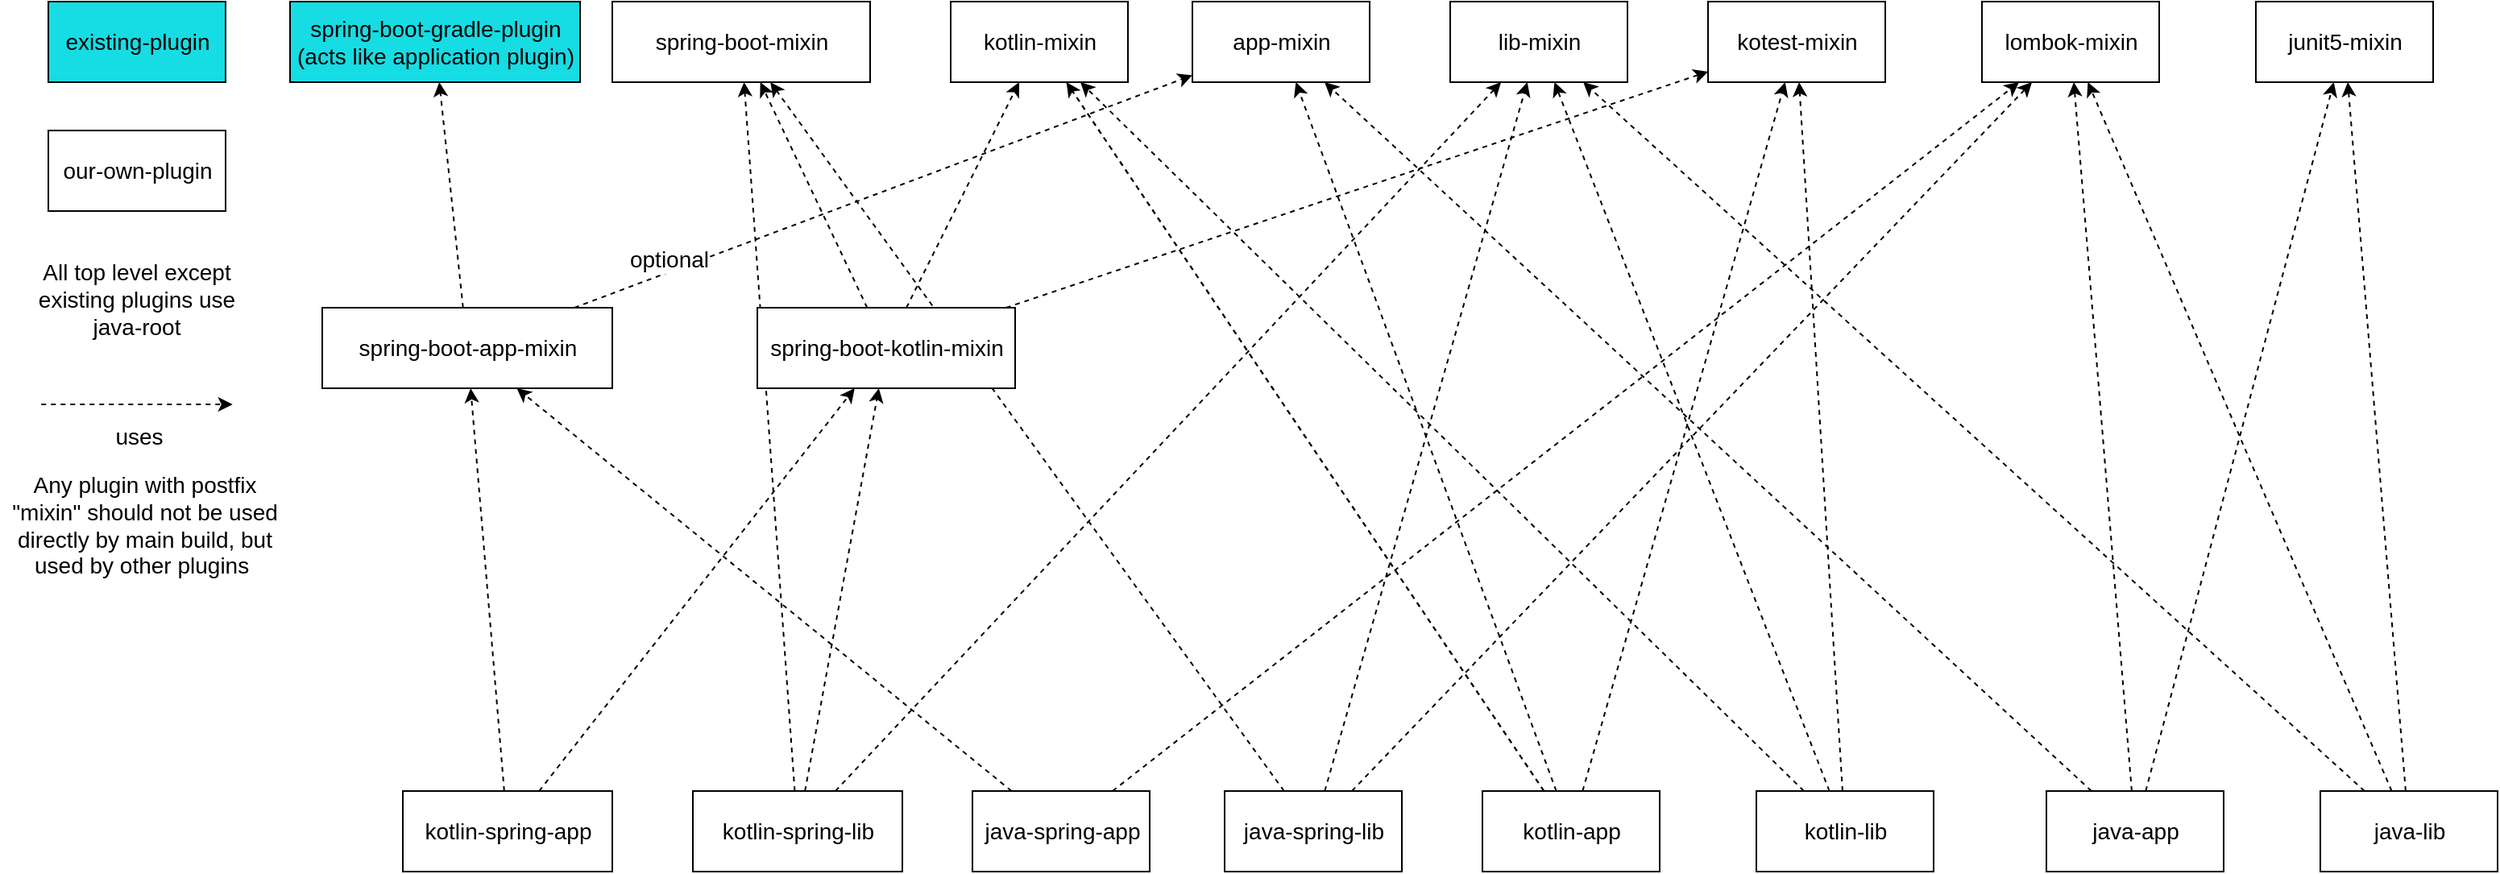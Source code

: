 <mxfile version="20.5.2" type="device"><diagram id="C5RBs43oDa-KdzZeNtuy" name="Original"><mxGraphModel dx="1365" dy="819" grid="1" gridSize="10" guides="1" tooltips="1" connect="1" arrows="1" fold="1" page="1" pageScale="1" pageWidth="827" pageHeight="1169" math="0" shadow="0"><root><mxCell id="WIyWlLk6GJQsqaUBKTNV-0"/><mxCell id="WIyWlLk6GJQsqaUBKTNV-1" parent="WIyWlLk6GJQsqaUBKTNV-0"/><mxCell id="raQsjvOIOzGQ7u1p56Rl-12" style="rounded=0;orthogonalLoop=1;jettySize=auto;html=1;dashed=1;fontSize=14;" parent="WIyWlLk6GJQsqaUBKTNV-1" source="raQsjvOIOzGQ7u1p56Rl-2" target="raQsjvOIOzGQ7u1p56Rl-8" edge="1"><mxGeometry relative="1" as="geometry"/></mxCell><mxCell id="raQsjvOIOzGQ7u1p56Rl-14" style="rounded=0;orthogonalLoop=1;jettySize=auto;html=1;dashed=1;fontSize=14;" parent="WIyWlLk6GJQsqaUBKTNV-1" source="raQsjvOIOzGQ7u1p56Rl-2" target="raQsjvOIOzGQ7u1p56Rl-6" edge="1"><mxGeometry relative="1" as="geometry"/></mxCell><mxCell id="raQsjvOIOzGQ7u1p56Rl-68" style="edgeStyle=none;rounded=0;orthogonalLoop=1;jettySize=auto;html=1;dashed=1;fontSize=14;" parent="WIyWlLk6GJQsqaUBKTNV-1" source="raQsjvOIOzGQ7u1p56Rl-2" target="raQsjvOIOzGQ7u1p56Rl-17" edge="1"><mxGeometry relative="1" as="geometry"/></mxCell><mxCell id="raQsjvOIOzGQ7u1p56Rl-2" value="java-app" style="html=1;fontSize=14;" parent="WIyWlLk6GJQsqaUBKTNV-1" vertex="1"><mxGeometry x="1270" y="510" width="110" height="50" as="geometry"/></mxCell><mxCell id="raQsjvOIOzGQ7u1p56Rl-15" style="rounded=0;orthogonalLoop=1;jettySize=auto;html=1;dashed=1;fontSize=14;" parent="WIyWlLk6GJQsqaUBKTNV-1" source="raQsjvOIOzGQ7u1p56Rl-3" target="raQsjvOIOzGQ7u1p56Rl-8" edge="1"><mxGeometry relative="1" as="geometry"/></mxCell><mxCell id="raQsjvOIOzGQ7u1p56Rl-16" style="rounded=0;orthogonalLoop=1;jettySize=auto;html=1;dashed=1;fontSize=14;" parent="WIyWlLk6GJQsqaUBKTNV-1" source="raQsjvOIOzGQ7u1p56Rl-3" target="raQsjvOIOzGQ7u1p56Rl-6" edge="1"><mxGeometry relative="1" as="geometry"/></mxCell><mxCell id="raQsjvOIOzGQ7u1p56Rl-22" style="rounded=0;orthogonalLoop=1;jettySize=auto;html=1;dashed=1;fontSize=14;" parent="WIyWlLk6GJQsqaUBKTNV-1" source="raQsjvOIOzGQ7u1p56Rl-3" target="raQsjvOIOzGQ7u1p56Rl-18" edge="1"><mxGeometry relative="1" as="geometry"/></mxCell><mxCell id="raQsjvOIOzGQ7u1p56Rl-3" value="java-lib" style="html=1;fontSize=14;" parent="WIyWlLk6GJQsqaUBKTNV-1" vertex="1"><mxGeometry x="1440" y="510" width="110" height="50" as="geometry"/></mxCell><mxCell id="raQsjvOIOzGQ7u1p56Rl-6" value="junit5-mixin" style="html=1;fontSize=14;" parent="WIyWlLk6GJQsqaUBKTNV-1" vertex="1"><mxGeometry x="1400" y="20" width="110" height="50" as="geometry"/></mxCell><mxCell id="raQsjvOIOzGQ7u1p56Rl-8" value="lombok-mixin" style="html=1;fontSize=14;" parent="WIyWlLk6GJQsqaUBKTNV-1" vertex="1"><mxGeometry x="1230" y="20" width="110" height="50" as="geometry"/></mxCell><mxCell id="raQsjvOIOzGQ7u1p56Rl-10" value="spring-boot-gradle-plugin&lt;br&gt;(acts like application plugin)" style="html=1;fontSize=14;fillColor=#16DCE3;" parent="WIyWlLk6GJQsqaUBKTNV-1" vertex="1"><mxGeometry x="180" y="20" width="180" height="50" as="geometry"/></mxCell><mxCell id="raQsjvOIOzGQ7u1p56Rl-17" value="app-mixin" style="html=1;fontSize=14;fillColor=#FFFFFF;" parent="WIyWlLk6GJQsqaUBKTNV-1" vertex="1"><mxGeometry x="740" y="20" width="110" height="50" as="geometry"/></mxCell><mxCell id="raQsjvOIOzGQ7u1p56Rl-18" value="lib-mixin" style="html=1;fontSize=14;fillColor=#FFFFFF;" parent="WIyWlLk6GJQsqaUBKTNV-1" vertex="1"><mxGeometry x="900" y="20" width="110" height="50" as="geometry"/></mxCell><mxCell id="raQsjvOIOzGQ7u1p56Rl-24" value="All top level except existing plugins use java-root" style="text;html=1;strokeColor=none;fillColor=none;align=center;verticalAlign=middle;whiteSpace=wrap;rounded=0;fontSize=14;" parent="WIyWlLk6GJQsqaUBKTNV-1" vertex="1"><mxGeometry x="10" y="180" width="150" height="50" as="geometry"/></mxCell><mxCell id="raQsjvOIOzGQ7u1p56Rl-29" style="rounded=0;orthogonalLoop=1;jettySize=auto;html=1;dashed=1;fontSize=14;" parent="WIyWlLk6GJQsqaUBKTNV-1" source="raQsjvOIOzGQ7u1p56Rl-27" target="raQsjvOIOzGQ7u1p56Rl-25" edge="1"><mxGeometry relative="1" as="geometry"/></mxCell><mxCell id="raQsjvOIOzGQ7u1p56Rl-66" style="edgeStyle=none;rounded=0;orthogonalLoop=1;jettySize=auto;html=1;dashed=1;fontSize=14;" parent="WIyWlLk6GJQsqaUBKTNV-1" source="raQsjvOIOzGQ7u1p56Rl-27" target="raQsjvOIOzGQ7u1p56Rl-17" edge="1"><mxGeometry relative="1" as="geometry"/></mxCell><mxCell id="raQsjvOIOzGQ7u1p56Rl-82" style="edgeStyle=none;rounded=0;orthogonalLoop=1;jettySize=auto;html=1;dashed=1;fontSize=14;" parent="WIyWlLk6GJQsqaUBKTNV-1" source="raQsjvOIOzGQ7u1p56Rl-27" target="raQsjvOIOzGQ7u1p56Rl-80" edge="1"><mxGeometry relative="1" as="geometry"/></mxCell><mxCell id="raQsjvOIOzGQ7u1p56Rl-27" value="kotlin-app" style="html=1;fontSize=14;" parent="WIyWlLk6GJQsqaUBKTNV-1" vertex="1"><mxGeometry x="920" y="510" width="110" height="50" as="geometry"/></mxCell><mxCell id="raQsjvOIOzGQ7u1p56Rl-30" style="rounded=0;orthogonalLoop=1;jettySize=auto;html=1;dashed=1;fontSize=14;" parent="WIyWlLk6GJQsqaUBKTNV-1" source="raQsjvOIOzGQ7u1p56Rl-28" target="raQsjvOIOzGQ7u1p56Rl-25" edge="1"><mxGeometry relative="1" as="geometry"/></mxCell><mxCell id="raQsjvOIOzGQ7u1p56Rl-34" style="rounded=0;orthogonalLoop=1;jettySize=auto;html=1;dashed=1;fontSize=14;" parent="WIyWlLk6GJQsqaUBKTNV-1" source="raQsjvOIOzGQ7u1p56Rl-28" target="raQsjvOIOzGQ7u1p56Rl-18" edge="1"><mxGeometry relative="1" as="geometry"/></mxCell><mxCell id="raQsjvOIOzGQ7u1p56Rl-83" style="edgeStyle=none;rounded=0;orthogonalLoop=1;jettySize=auto;html=1;dashed=1;fontSize=14;" parent="WIyWlLk6GJQsqaUBKTNV-1" source="raQsjvOIOzGQ7u1p56Rl-28" target="raQsjvOIOzGQ7u1p56Rl-80" edge="1"><mxGeometry relative="1" as="geometry"/></mxCell><mxCell id="raQsjvOIOzGQ7u1p56Rl-28" value="kotlin-lib" style="html=1;fontSize=14;" parent="WIyWlLk6GJQsqaUBKTNV-1" vertex="1"><mxGeometry x="1090" y="510" width="110" height="50" as="geometry"/></mxCell><mxCell id="raQsjvOIOzGQ7u1p56Rl-37" style="rounded=0;orthogonalLoop=1;jettySize=auto;html=1;dashed=1;fontSize=14;" parent="WIyWlLk6GJQsqaUBKTNV-1" source="raQsjvOIOzGQ7u1p56Rl-35" target="raQsjvOIOzGQ7u1p56Rl-8" edge="1"><mxGeometry relative="1" as="geometry"/></mxCell><mxCell id="raQsjvOIOzGQ7u1p56Rl-63" style="rounded=0;orthogonalLoop=1;jettySize=auto;html=1;dashed=1;fontSize=14;" parent="WIyWlLk6GJQsqaUBKTNV-1" source="raQsjvOIOzGQ7u1p56Rl-35" target="ZStENgd4W3VJ9Ewi2s_1-3" edge="1"><mxGeometry relative="1" as="geometry"/></mxCell><mxCell id="raQsjvOIOzGQ7u1p56Rl-35" value="java-spring-app" style="html=1;fontSize=14;" parent="WIyWlLk6GJQsqaUBKTNV-1" vertex="1"><mxGeometry x="603.5" y="510" width="110" height="50" as="geometry"/></mxCell><mxCell id="raQsjvOIOzGQ7u1p56Rl-40" style="rounded=0;orthogonalLoop=1;jettySize=auto;html=1;dashed=1;fontSize=14;" parent="WIyWlLk6GJQsqaUBKTNV-1" source="raQsjvOIOzGQ7u1p56Rl-39" target="raQsjvOIOzGQ7u1p56Rl-55" edge="1"><mxGeometry relative="1" as="geometry"><mxPoint x="535.417" y="260" as="targetPoint"/></mxGeometry></mxCell><mxCell id="raQsjvOIOzGQ7u1p56Rl-43" style="rounded=0;orthogonalLoop=1;jettySize=auto;html=1;dashed=1;fontSize=14;" parent="WIyWlLk6GJQsqaUBKTNV-1" source="raQsjvOIOzGQ7u1p56Rl-39" target="raQsjvOIOzGQ7u1p56Rl-8" edge="1"><mxGeometry relative="1" as="geometry"/></mxCell><mxCell id="raQsjvOIOzGQ7u1p56Rl-39" value="java-spring-lib" style="html=1;fontSize=14;" parent="WIyWlLk6GJQsqaUBKTNV-1" vertex="1"><mxGeometry x="760" y="510" width="110" height="50" as="geometry"/></mxCell><mxCell id="raQsjvOIOzGQ7u1p56Rl-62" style="rounded=0;orthogonalLoop=1;jettySize=auto;html=1;dashed=1;fontSize=14;" parent="WIyWlLk6GJQsqaUBKTNV-1" source="raQsjvOIOzGQ7u1p56Rl-45" target="ZStENgd4W3VJ9Ewi2s_1-3" edge="1"><mxGeometry relative="1" as="geometry"/></mxCell><mxCell id="raQsjvOIOzGQ7u1p56Rl-75" style="edgeStyle=none;rounded=0;orthogonalLoop=1;jettySize=auto;html=1;dashed=1;fontSize=14;" parent="WIyWlLk6GJQsqaUBKTNV-1" source="raQsjvOIOzGQ7u1p56Rl-45" target="raQsjvOIOzGQ7u1p56Rl-72" edge="1"><mxGeometry relative="1" as="geometry"/></mxCell><mxCell id="raQsjvOIOzGQ7u1p56Rl-45" value="kotlin-spring-app" style="html=1;fontSize=14;" parent="WIyWlLk6GJQsqaUBKTNV-1" vertex="1"><mxGeometry x="250" y="510" width="130" height="50" as="geometry"/></mxCell><mxCell id="raQsjvOIOzGQ7u1p56Rl-67" style="edgeStyle=none;rounded=0;orthogonalLoop=1;jettySize=auto;html=1;dashed=1;fontSize=14;" parent="WIyWlLk6GJQsqaUBKTNV-1" source="raQsjvOIOzGQ7u1p56Rl-46" target="raQsjvOIOzGQ7u1p56Rl-55" edge="1"><mxGeometry relative="1" as="geometry"><mxPoint x="508.75" y="260" as="targetPoint"/></mxGeometry></mxCell><mxCell id="raQsjvOIOzGQ7u1p56Rl-76" style="edgeStyle=none;rounded=0;orthogonalLoop=1;jettySize=auto;html=1;dashed=1;fontSize=14;" parent="WIyWlLk6GJQsqaUBKTNV-1" source="raQsjvOIOzGQ7u1p56Rl-46" target="raQsjvOIOzGQ7u1p56Rl-72" edge="1"><mxGeometry relative="1" as="geometry"/></mxCell><mxCell id="raQsjvOIOzGQ7u1p56Rl-46" value="kotlin-spring-lib" style="html=1;fontSize=14;" parent="WIyWlLk6GJQsqaUBKTNV-1" vertex="1"><mxGeometry x="430" y="510" width="130" height="50" as="geometry"/></mxCell><mxCell id="raQsjvOIOzGQ7u1p56Rl-55" value="spring-boot-mixin" style="html=1;fontSize=14;" parent="WIyWlLk6GJQsqaUBKTNV-1" vertex="1"><mxGeometry x="380" y="20" width="160" height="50" as="geometry"/></mxCell><mxCell id="raQsjvOIOzGQ7u1p56Rl-58" style="rounded=0;orthogonalLoop=1;jettySize=auto;html=1;dashed=1;fontSize=14;" parent="WIyWlLk6GJQsqaUBKTNV-1" source="raQsjvOIOzGQ7u1p56Rl-46" target="raQsjvOIOzGQ7u1p56Rl-18" edge="1"><mxGeometry relative="1" as="geometry"><mxPoint x="478.421" y="210" as="sourcePoint"/></mxGeometry></mxCell><mxCell id="raQsjvOIOzGQ7u1p56Rl-60" style="rounded=0;orthogonalLoop=1;jettySize=auto;html=1;dashed=1;fontSize=14;" parent="WIyWlLk6GJQsqaUBKTNV-1" source="raQsjvOIOzGQ7u1p56Rl-39" target="raQsjvOIOzGQ7u1p56Rl-18" edge="1"><mxGeometry relative="1" as="geometry"><mxPoint x="544.474" y="210" as="sourcePoint"/></mxGeometry></mxCell><mxCell id="raQsjvOIOzGQ7u1p56Rl-25" value="kotlin-mixin" style="html=1;fontSize=14;" parent="WIyWlLk6GJQsqaUBKTNV-1" vertex="1"><mxGeometry x="590" y="20" width="110" height="50" as="geometry"/></mxCell><mxCell id="raQsjvOIOzGQ7u1p56Rl-64" value="" style="rounded=0;orthogonalLoop=1;jettySize=auto;html=1;dashed=1;fontSize=14;endArrow=none;" parent="WIyWlLk6GJQsqaUBKTNV-1" source="raQsjvOIOzGQ7u1p56Rl-27" target="raQsjvOIOzGQ7u1p56Rl-25" edge="1"><mxGeometry relative="1" as="geometry"><mxPoint x="532.059" y="530" as="sourcePoint"/><mxPoint x="477.941" y="70" as="targetPoint"/></mxGeometry></mxCell><mxCell id="raQsjvOIOzGQ7u1p56Rl-74" style="edgeStyle=none;rounded=0;orthogonalLoop=1;jettySize=auto;html=1;dashed=1;fontSize=14;" parent="WIyWlLk6GJQsqaUBKTNV-1" source="raQsjvOIOzGQ7u1p56Rl-72" target="raQsjvOIOzGQ7u1p56Rl-25" edge="1"><mxGeometry relative="1" as="geometry"/></mxCell><mxCell id="raQsjvOIOzGQ7u1p56Rl-81" style="edgeStyle=none;rounded=0;orthogonalLoop=1;jettySize=auto;html=1;dashed=1;fontSize=14;" parent="WIyWlLk6GJQsqaUBKTNV-1" source="raQsjvOIOzGQ7u1p56Rl-72" target="raQsjvOIOzGQ7u1p56Rl-80" edge="1"><mxGeometry relative="1" as="geometry"/></mxCell><mxCell id="ZStENgd4W3VJ9Ewi2s_1-2" style="edgeStyle=none;rounded=0;orthogonalLoop=1;jettySize=auto;html=1;dashed=1;" parent="WIyWlLk6GJQsqaUBKTNV-1" source="raQsjvOIOzGQ7u1p56Rl-72" target="raQsjvOIOzGQ7u1p56Rl-55" edge="1"><mxGeometry relative="1" as="geometry"/></mxCell><mxCell id="raQsjvOIOzGQ7u1p56Rl-72" value="spring-boot-kotlin-mixin" style="html=1;fontSize=14;" parent="WIyWlLk6GJQsqaUBKTNV-1" vertex="1"><mxGeometry x="470" y="210" width="160" height="50" as="geometry"/></mxCell><mxCell id="raQsjvOIOzGQ7u1p56Rl-77" style="rounded=0;orthogonalLoop=1;jettySize=auto;html=1;dashed=1;fontSize=14;" parent="WIyWlLk6GJQsqaUBKTNV-1" edge="1"><mxGeometry relative="1" as="geometry"><mxPoint x="25.63" y="270" as="sourcePoint"/><mxPoint x="144.38" y="270" as="targetPoint"/></mxGeometry></mxCell><mxCell id="raQsjvOIOzGQ7u1p56Rl-78" value="uses" style="edgeLabel;html=1;align=center;verticalAlign=middle;resizable=0;points=[];fontSize=14;" parent="raQsjvOIOzGQ7u1p56Rl-77" vertex="1" connectable="0"><mxGeometry x="0.15" y="-1" relative="1" as="geometry"><mxPoint x="-8" y="19" as="offset"/></mxGeometry></mxCell><mxCell id="raQsjvOIOzGQ7u1p56Rl-80" value="kotest-mixin" style="html=1;fontSize=14;" parent="WIyWlLk6GJQsqaUBKTNV-1" vertex="1"><mxGeometry x="1060" y="20" width="110" height="50" as="geometry"/></mxCell><mxCell id="VuP8gwxUQHvPvyphuHZh-0" value="existing-plugin" style="html=1;fontSize=14;fillColor=#16DCE3;" parent="WIyWlLk6GJQsqaUBKTNV-1" vertex="1"><mxGeometry x="30" y="20" width="110" height="50" as="geometry"/></mxCell><mxCell id="VuP8gwxUQHvPvyphuHZh-1" value="our-own-plugin" style="html=1;fontSize=14;" parent="WIyWlLk6GJQsqaUBKTNV-1" vertex="1"><mxGeometry x="30" y="100" width="110" height="50" as="geometry"/></mxCell><mxCell id="_B-cAE7zD9uw-gYqAtsZ-0" value="Any plugin with postfix &quot;mixin&quot; should not be used directly by main build, but used by other plugins&amp;nbsp;" style="text;html=1;strokeColor=none;fillColor=none;align=center;verticalAlign=middle;whiteSpace=wrap;rounded=0;fontSize=14;" parent="WIyWlLk6GJQsqaUBKTNV-1" vertex="1"><mxGeometry y="310" width="180" height="70" as="geometry"/></mxCell><mxCell id="ZStENgd4W3VJ9Ewi2s_1-4" style="edgeStyle=none;rounded=0;orthogonalLoop=1;jettySize=auto;html=1;dashed=1;fontSize=14;" parent="WIyWlLk6GJQsqaUBKTNV-1" source="ZStENgd4W3VJ9Ewi2s_1-3" target="raQsjvOIOzGQ7u1p56Rl-10" edge="1"><mxGeometry relative="1" as="geometry"/></mxCell><mxCell id="ZStENgd4W3VJ9Ewi2s_1-5" style="edgeStyle=none;rounded=0;orthogonalLoop=1;jettySize=auto;html=1;dashed=1;fontSize=14;" parent="WIyWlLk6GJQsqaUBKTNV-1" source="ZStENgd4W3VJ9Ewi2s_1-3" target="raQsjvOIOzGQ7u1p56Rl-17" edge="1"><mxGeometry relative="1" as="geometry"/></mxCell><mxCell id="ZStENgd4W3VJ9Ewi2s_1-6" value="optional" style="edgeLabel;html=1;align=center;verticalAlign=middle;resizable=0;points=[];fontSize=14;labelBorderColor=none;labelBackgroundColor=default;" parent="ZStENgd4W3VJ9Ewi2s_1-5" vertex="1" connectable="0"><mxGeometry x="-0.705" y="1" relative="1" as="geometry"><mxPoint x="2" y="-8" as="offset"/></mxGeometry></mxCell><mxCell id="ZStENgd4W3VJ9Ewi2s_1-3" value="spring-boot-app-mixin" style="html=1;fillColor=#FFFFFF;fontSize=14;" parent="WIyWlLk6GJQsqaUBKTNV-1" vertex="1"><mxGeometry x="200" y="210" width="180" height="50" as="geometry"/></mxCell></root></mxGraphModel></diagram></mxfile>